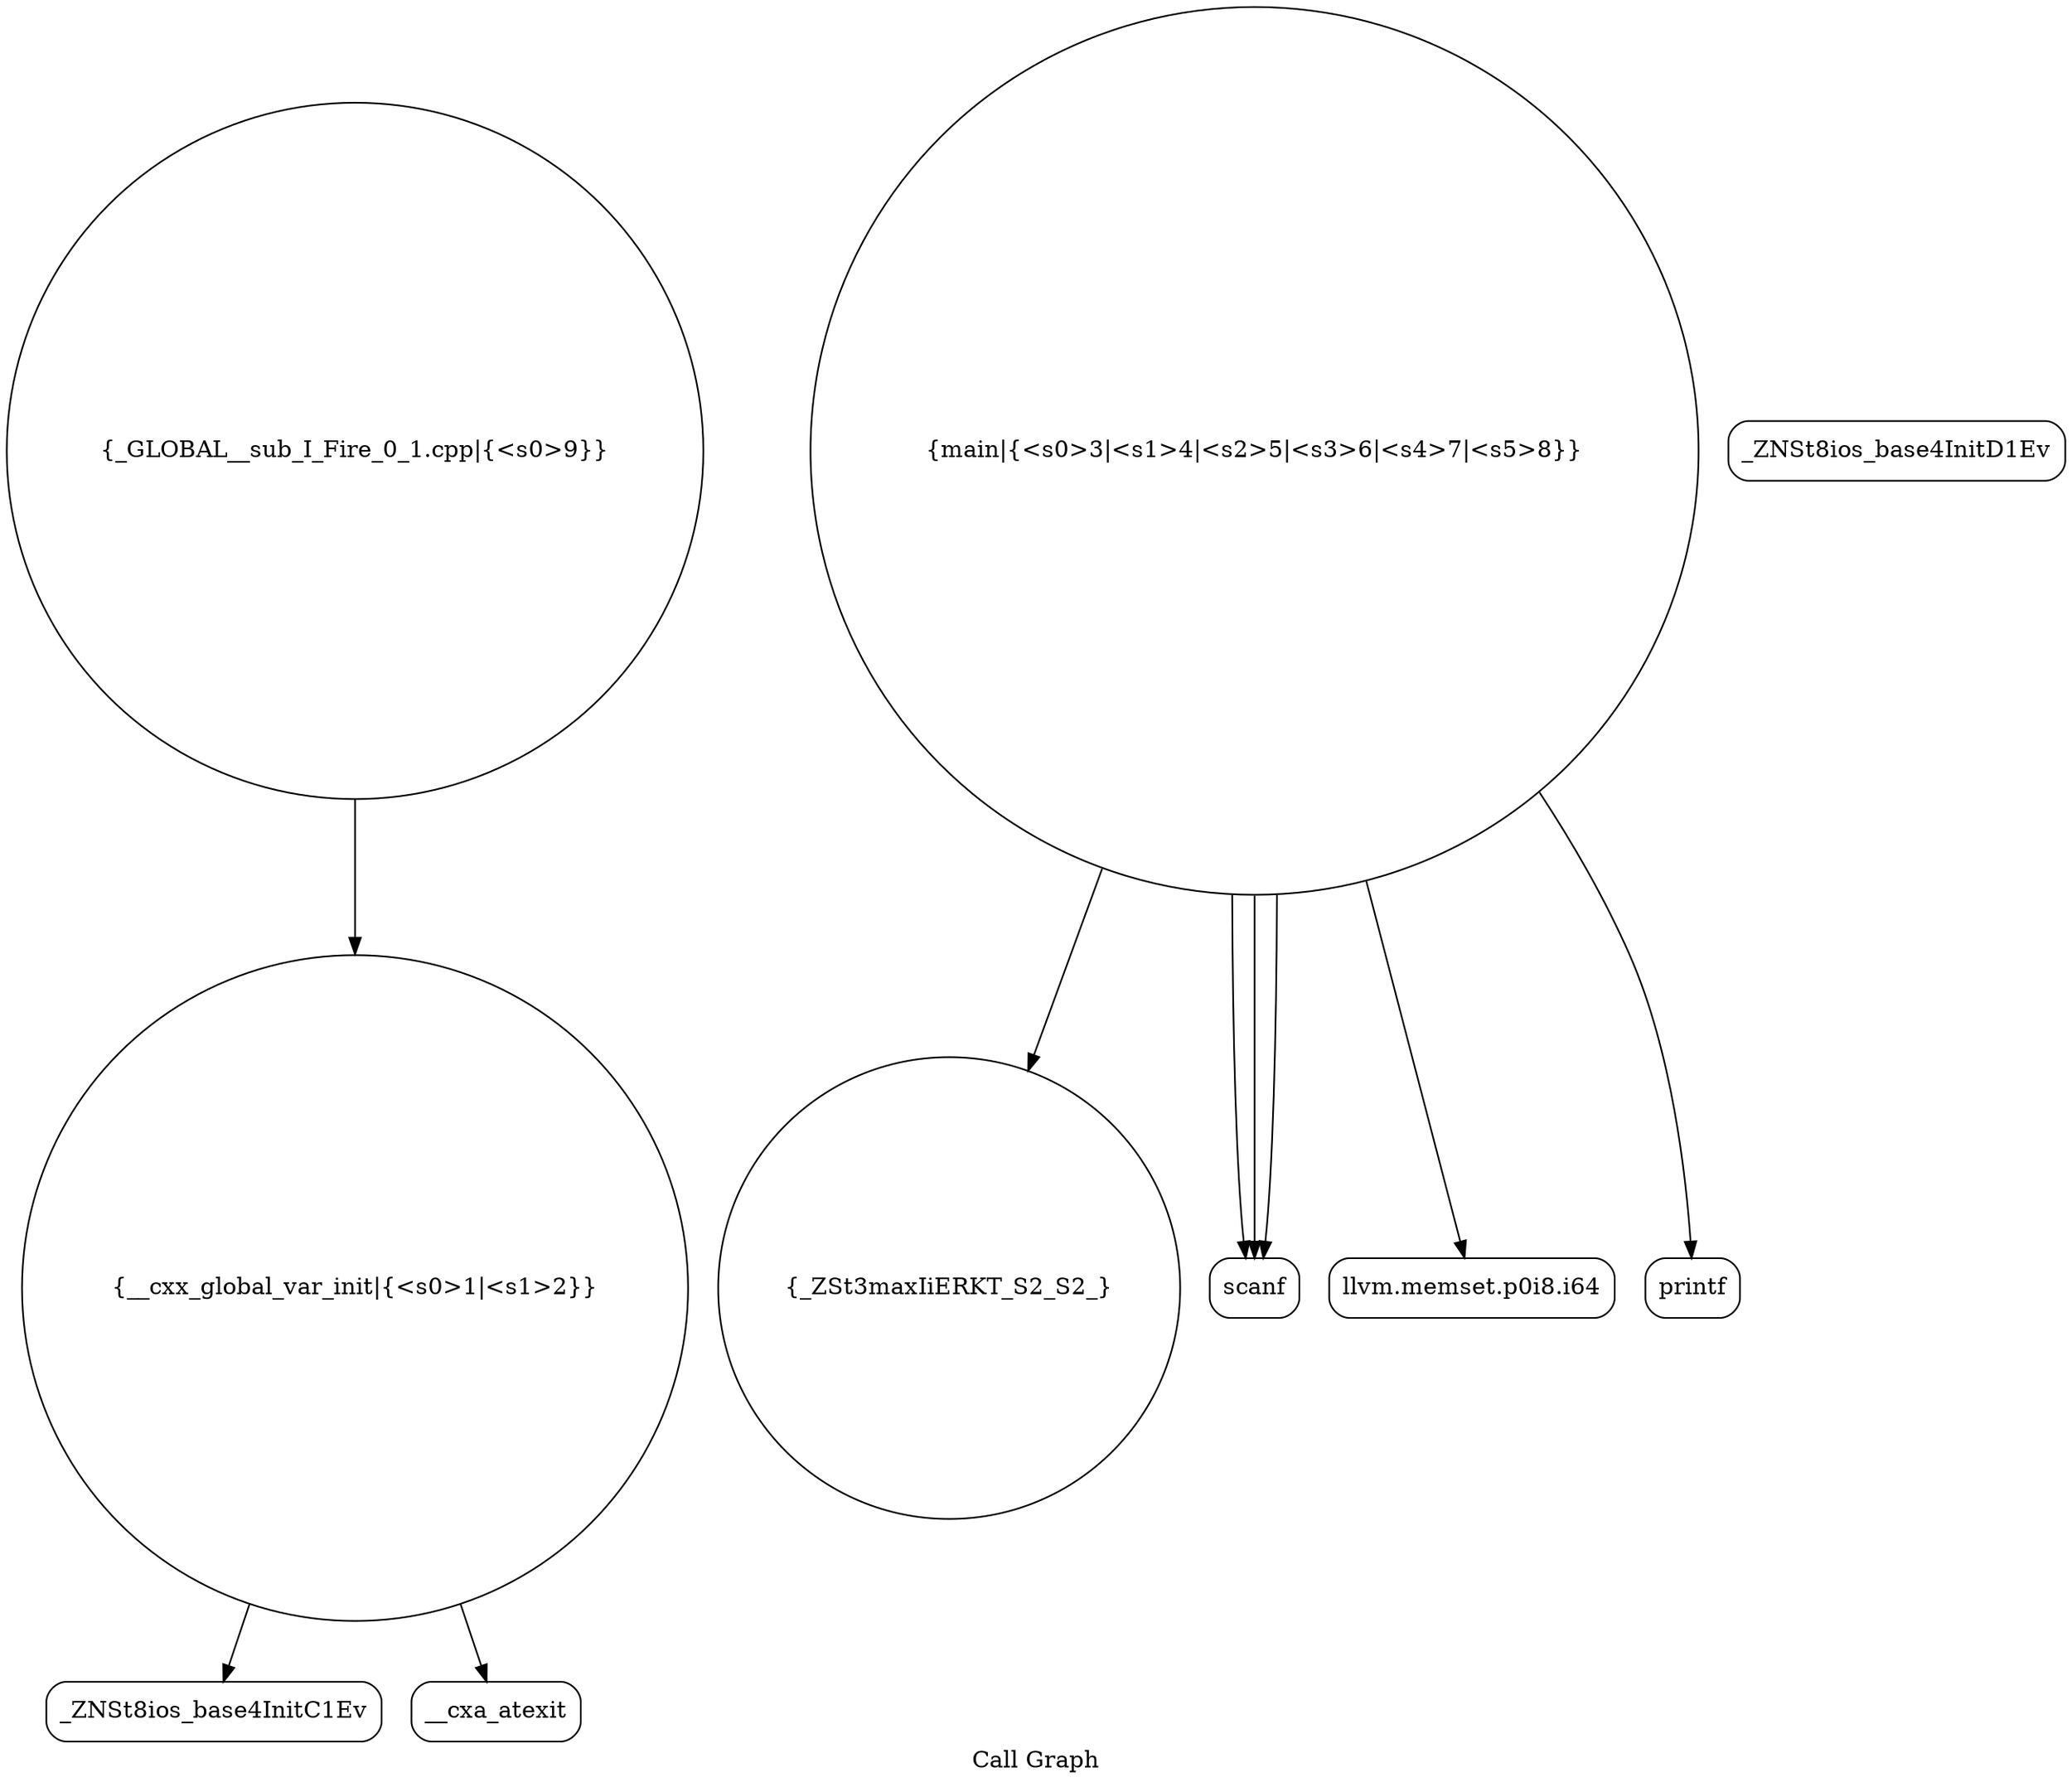 digraph "Call Graph" {
	label="Call Graph";

	Node0x55781a02ed60 [shape=record,shape=circle,label="{__cxx_global_var_init|{<s0>1|<s1>2}}"];
	Node0x55781a02ed60:s0 -> Node0x55781a02f1f0[color=black];
	Node0x55781a02ed60:s1 -> Node0x55781a02f2f0[color=black];
	Node0x55781a02f4f0 [shape=record,shape=circle,label="{_ZSt3maxIiERKT_S2_S2_}"];
	Node0x55781a02f270 [shape=record,shape=Mrecord,label="{_ZNSt8ios_base4InitD1Ev}"];
	Node0x55781a02f5f0 [shape=record,shape=circle,label="{_GLOBAL__sub_I_Fire_0_1.cpp|{<s0>9}}"];
	Node0x55781a02f5f0:s0 -> Node0x55781a02ed60[color=black];
	Node0x55781a02f370 [shape=record,shape=circle,label="{main|{<s0>3|<s1>4|<s2>5|<s3>6|<s4>7|<s5>8}}"];
	Node0x55781a02f370:s0 -> Node0x55781a02f3f0[color=black];
	Node0x55781a02f370:s1 -> Node0x55781a02f3f0[color=black];
	Node0x55781a02f370:s2 -> Node0x55781a02f3f0[color=black];
	Node0x55781a02f370:s3 -> Node0x55781a02f470[color=black];
	Node0x55781a02f370:s4 -> Node0x55781a02f4f0[color=black];
	Node0x55781a02f370:s5 -> Node0x55781a02f570[color=black];
	Node0x55781a02f470 [shape=record,shape=Mrecord,label="{llvm.memset.p0i8.i64}"];
	Node0x55781a02f1f0 [shape=record,shape=Mrecord,label="{_ZNSt8ios_base4InitC1Ev}"];
	Node0x55781a02f570 [shape=record,shape=Mrecord,label="{printf}"];
	Node0x55781a02f2f0 [shape=record,shape=Mrecord,label="{__cxa_atexit}"];
	Node0x55781a02f3f0 [shape=record,shape=Mrecord,label="{scanf}"];
}

